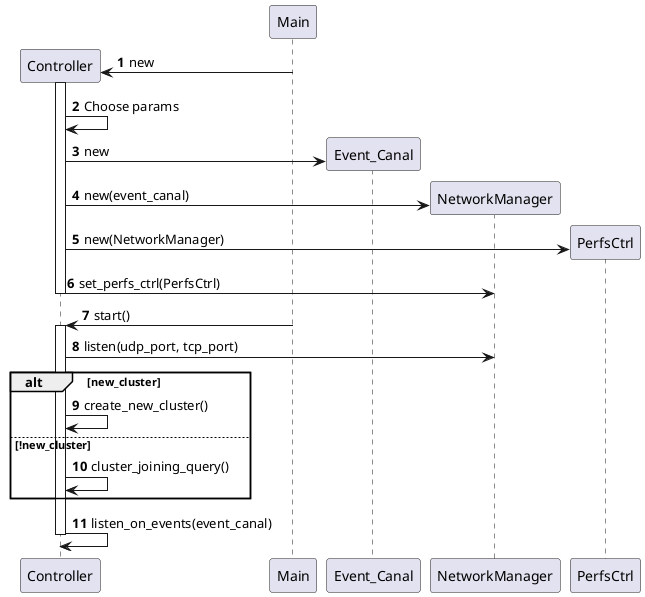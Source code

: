 @startuml
'https://plantuml.com/sequence-diagram

autonumber

create Controller
Main -> Controller : new
activate Controller

Controller -> Controller : Choose params

create Event_Canal
Controller -> Event_Canal : new

create NetworkManager
Controller -> NetworkManager : new(event_canal)
create PerfsCtrl
Controller -> PerfsCtrl : new(NetworkManager)
Controller -> NetworkManager : set_perfs_ctrl(PerfsCtrl)

deactivate Controller
Main -> Controller : start()
activate Controller

Controller -> NetworkManager : listen(udp_port, tcp_port)

alt new_cluster
    Controller -> Controller : create_new_cluster()
else !new_cluster
    Controller -> Controller : cluster_joining_query()
end
Controller -> Controller : listen_on_events(event_canal)
deactivate Controller
@enduml